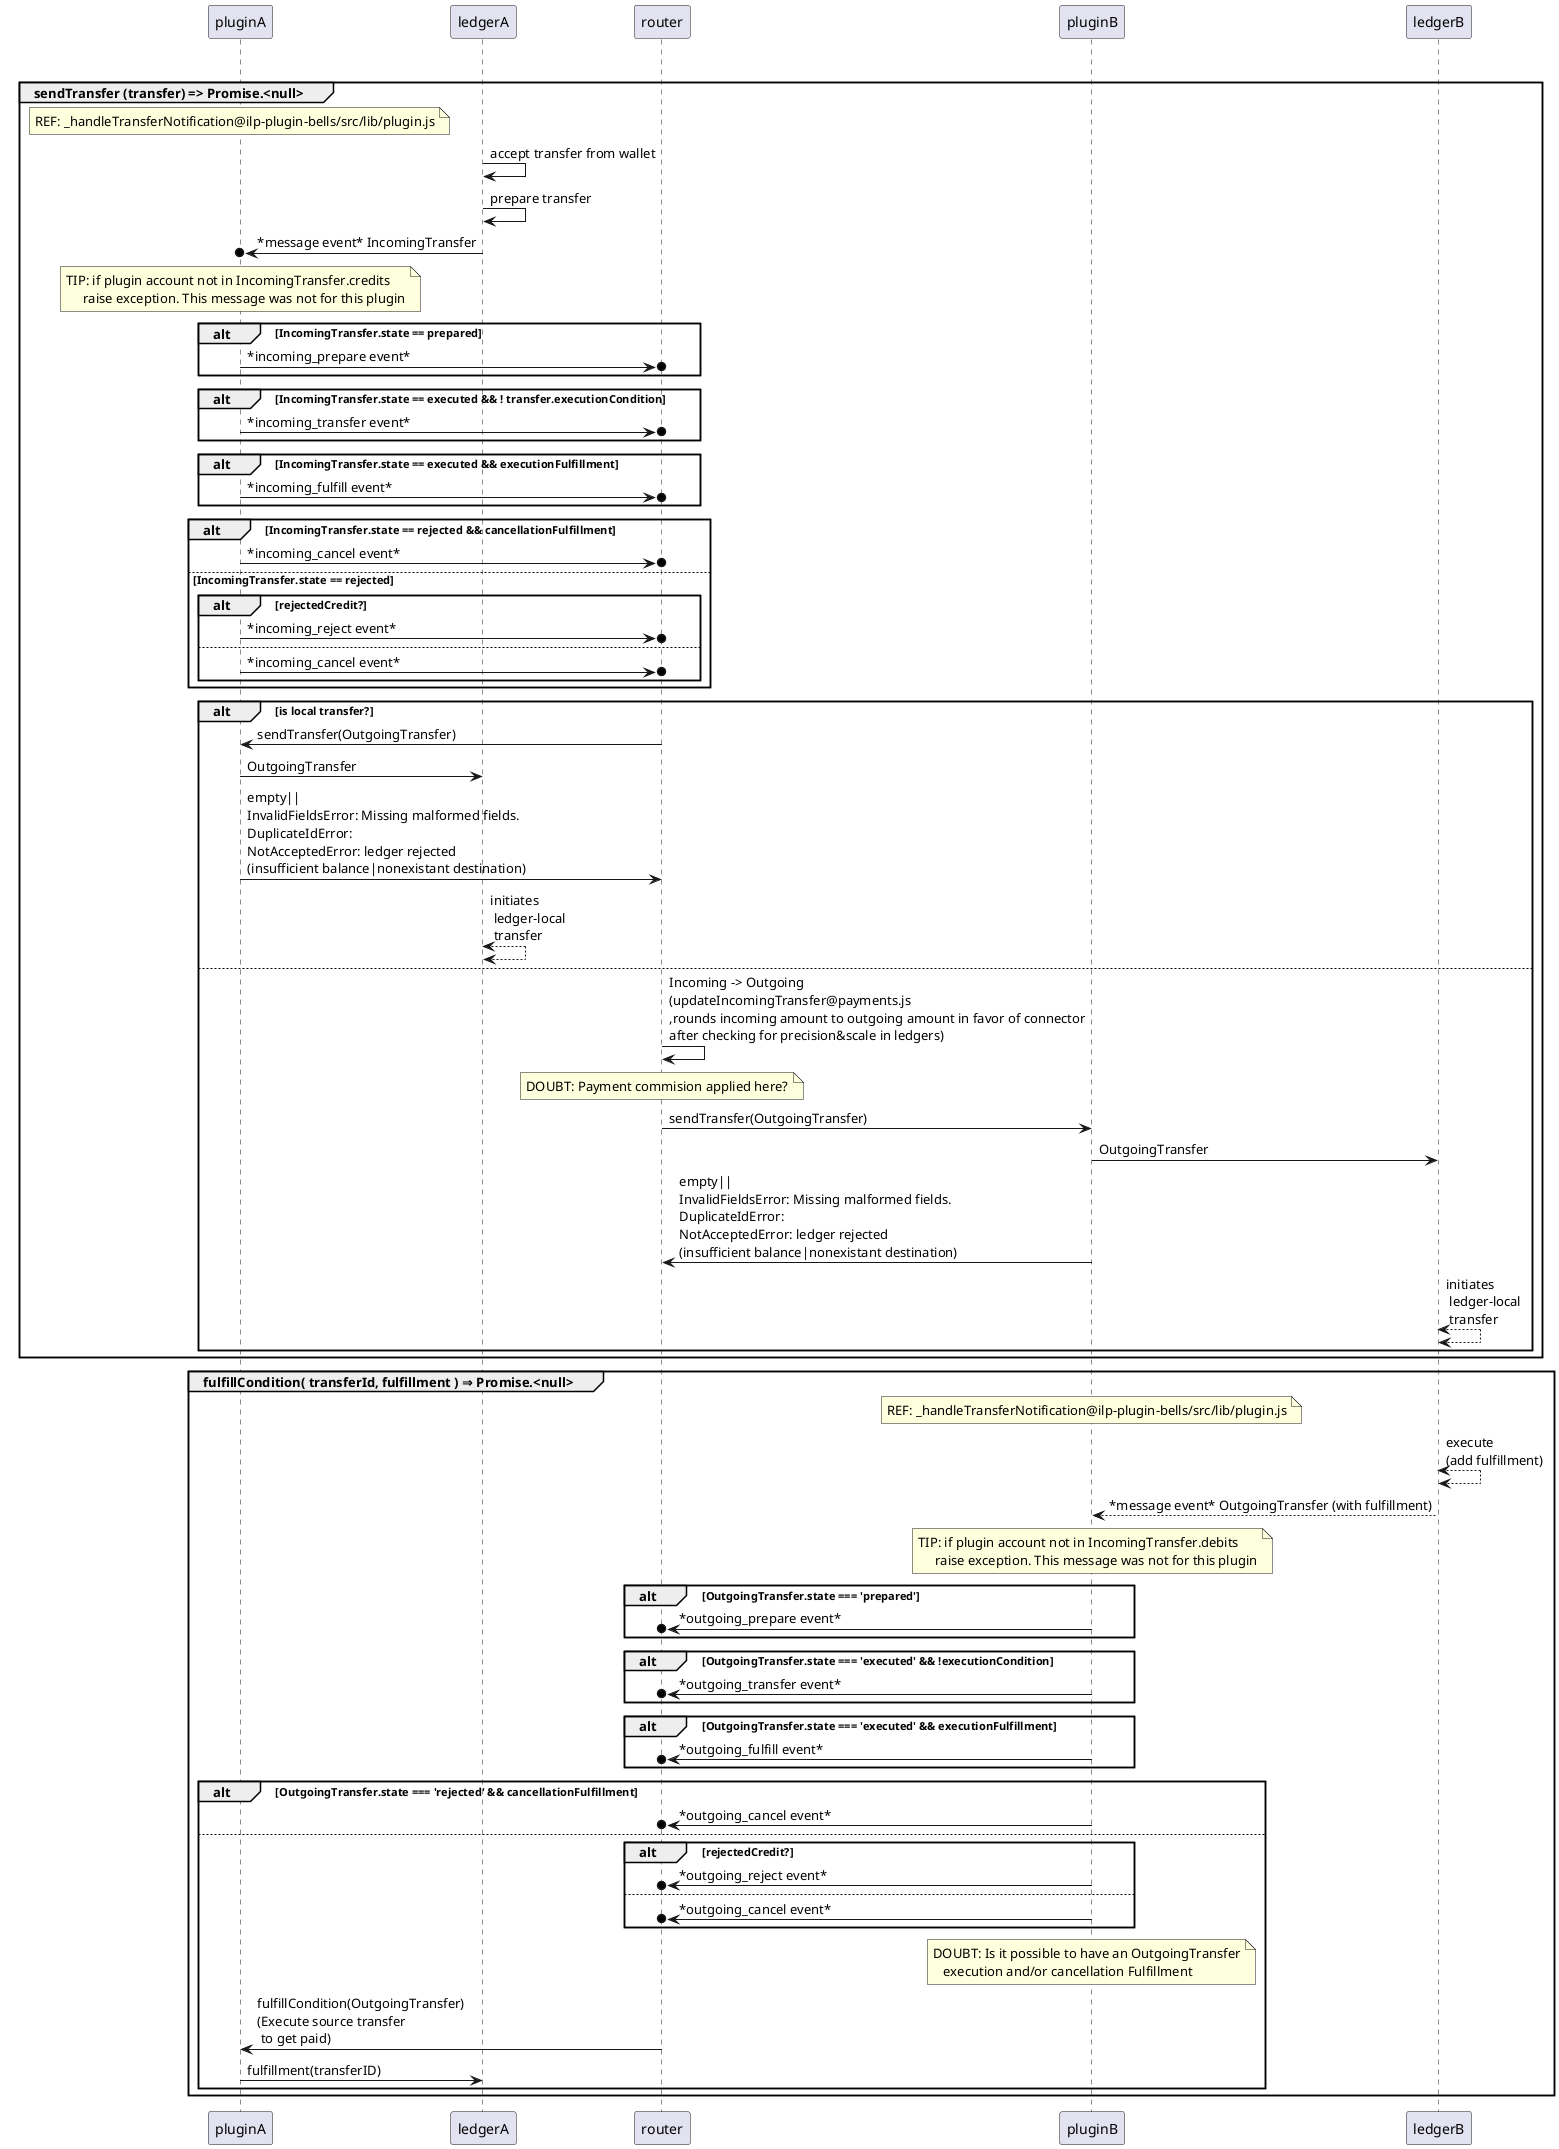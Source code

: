 @startuml
group sendTransfer and fulfill between remote ledgers
    group sendTransfer (transfer) => Promise.<null>
      note over pluginA: REF: _handleTransferNotification@ilp-plugin-bells/src/lib/plugin.js
      ledgerA ->  ledgerA: accept transfer from wallet
      ledgerA ->  ledgerA: prepare transfer
      ledgerA ->o pluginA: *message event* IncomingTransfer
      note over pluginA
         TIP: if plugin account not in IncomingTransfer.credits 
              raise exception. This message was not for this plugin
      end note
      alt IncomingTransfer.state == prepared
          pluginA ->o router : *incoming_prepare event*
      end
      alt IncomingTransfer.state == executed && ! transfer.executionCondition
          pluginA ->o router : *incoming_transfer event*
      end
      alt IncomingTransfer.state == executed && executionFulfillment
          pluginA ->o router : *incoming_fulfill event*
      end
      alt IncomingTransfer.state == rejected && cancellationFulfillment
          pluginA ->o router : *incoming_cancel event*
      else IncomingTransfer.state == rejected
          alt rejectedCredit?
             pluginA ->o router : *incoming_reject event*
          else 
              pluginA ->o router : *incoming_cancel event*
          end
      end
      alt is local transfer?
          router -> pluginA : sendTransfer(OutgoingTransfer)
          pluginA -> ledgerA : OutgoingTransfer
          pluginA -> router : empty||\nInvalidFieldsError: Missing malformed fields.\nDuplicateIdError:\nNotAcceptedError: ledger rejected \n(insufficient balance|nonexistant destination)
          ledgerA <--> ledgerA : initiates\n ledger-local\n transfer
      else
          router -> router : Incoming -> Outgoing\n(updateIncomingTransfer@payments.js\n,rounds incoming amount to outgoing amount in favor of connector\nafter checking for precision&scale in ledgers)
          note over router
             DOUBT: Payment commision applied here?
          end note
          router -> pluginB : sendTransfer(OutgoingTransfer)
          pluginB -> ledgerB : OutgoingTransfer
          pluginB -> router : empty||\nInvalidFieldsError: Missing malformed fields.\nDuplicateIdError:\nNotAcceptedError: ledger rejected \n(insufficient balance|nonexistant destination)
          ledgerB <--> ledgerB : initiates\n ledger-local\n transfer
      end
    end
    
    group fulfillCondition( transferId, fulfillment ) ⇒ Promise.<null>
      note over pluginB: REF: _handleTransferNotification@ilp-plugin-bells/src/lib/plugin.js
      ledgerB <--> ledgerB: execute\n(add fulfillment)
      ledgerB --> pluginB: *message event* OutgoingTransfer (with fulfillment)
      note over pluginB
         TIP: if plugin account not in IncomingTransfer.debits
              raise exception. This message was not for this plugin
      end note

      alt OutgoingTransfer.state === 'prepared'
          pluginB ->o router : *outgoing_prepare event*
      end
      alt OutgoingTransfer.state === 'executed' && !executionCondition
          pluginB ->o router : *outgoing_transfer event*
      end
      alt OutgoingTransfer.state === 'executed' && executionFulfillment
          pluginB ->o router : *outgoing_fulfill event*
      end
      alt OutgoingTransfer.state === 'rejected' && cancellationFulfillment
          pluginB ->o router : *outgoing_cancel event*
      else
          alt rejectedCredit?
              pluginB ->o router : *outgoing_reject event*
          else
              pluginB ->o router : *outgoing_cancel event*
      end
      note over pluginB
          DOUBT: Is it possible to have an OutgoingTransfer
             execution and/or cancellation Fulfillment
      end note
      router -> pluginA : fulfillCondition(OutgoingTransfer)\n(Execute source transfer\n to get paid)
      pluginA -> ledgerA: fulfillment(transferID)
    end
end

@enduml
